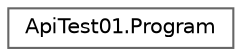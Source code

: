 digraph "Graphe hiérarchique des classes"
{
 // LATEX_PDF_SIZE
  bgcolor="transparent";
  edge [fontname=Helvetica,fontsize=10,labelfontname=Helvetica,labelfontsize=10];
  node [fontname=Helvetica,fontsize=10,shape=box,height=0.2,width=0.4];
  rankdir="LR";
  Node0 [id="Node000000",label="ApiTest01.Program",height=0.2,width=0.4,color="grey40", fillcolor="white", style="filled",URL="$class_api_test01_1_1_program.html",tooltip="The program."];
}
